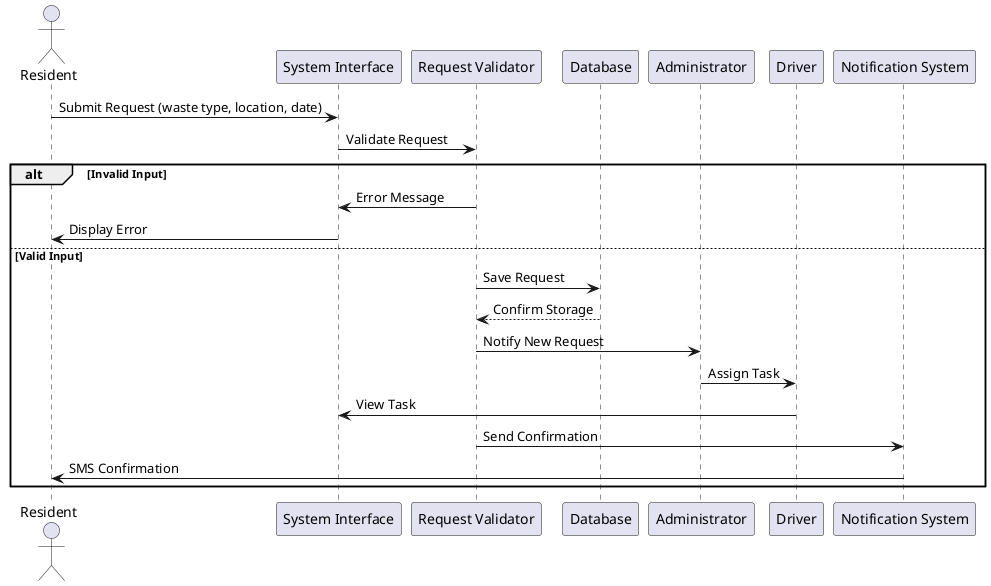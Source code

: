 @startuml Waste_Collection_Request_Sequence
actor Resident
participant "System Interface" as UI
participant "Request Validator" as Validator
participant Database
participant Administrator
participant Driver
participant "Notification System" as Notifier
Resident -> UI: Submit Request (waste type, location, date)
UI -> Validator: Validate Request
alt Invalid Input
    Validator -> UI: Error Message
    UI -> Resident: Display Error
else Valid Input
    Validator -> Database: Save Request
    Database --> Validator: Confirm Storage
    Validator -> Administrator: Notify New Request
    Administrator -> Driver: Assign Task
    Driver -> UI: View Task
    Validator -> Notifier: Send Confirmation
    Notifier -> Resident: SMS Confirmation
end
@enduml